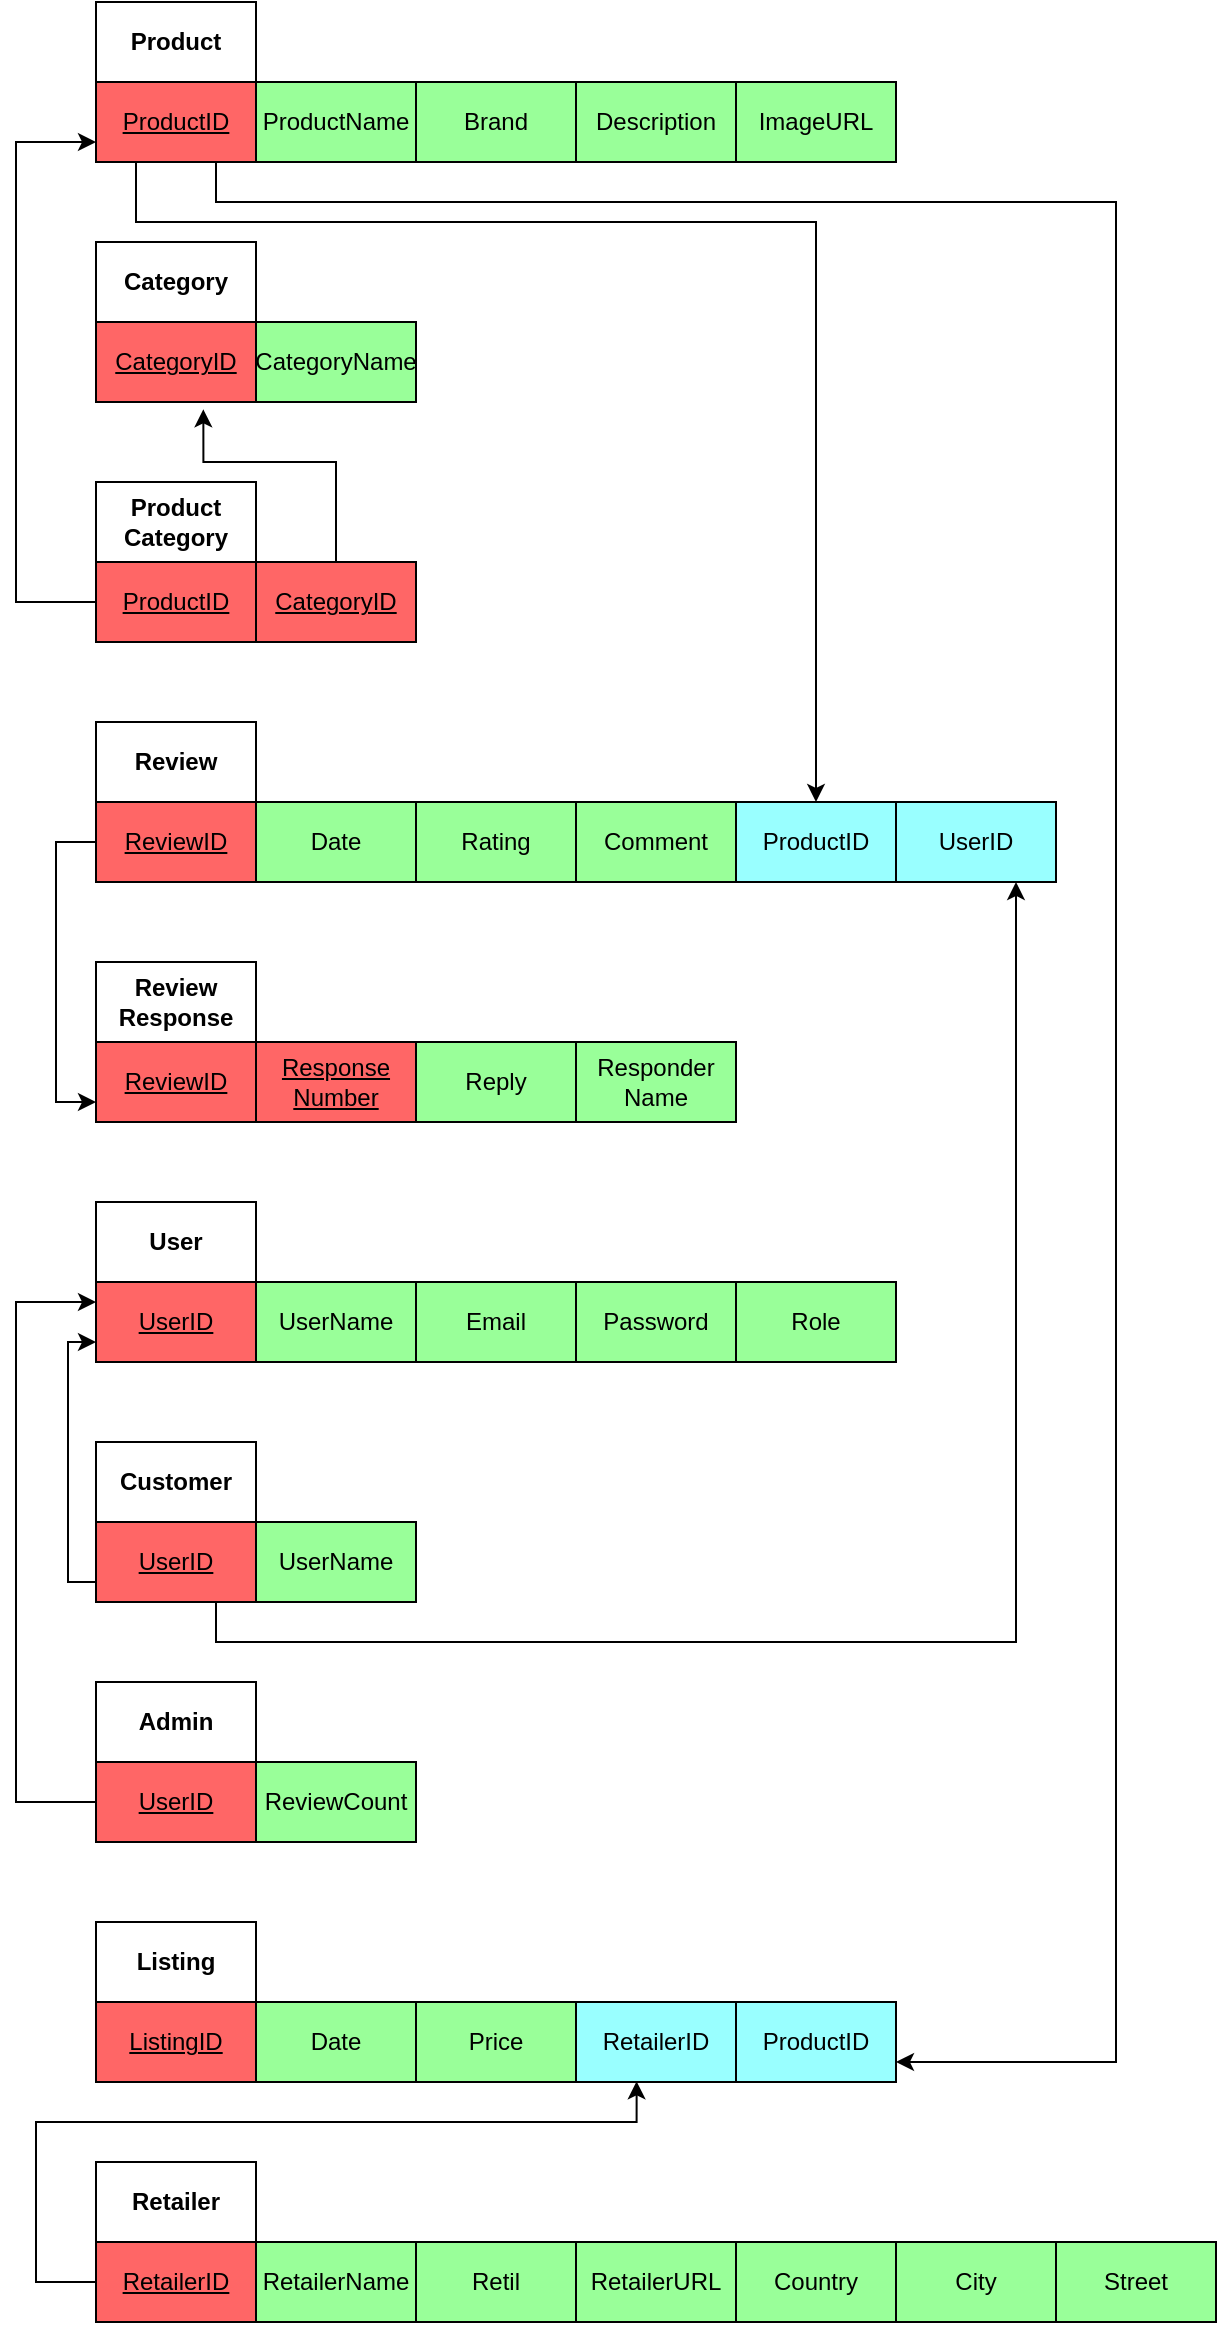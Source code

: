 <mxfile version="27.0.6">
  <diagram name="Page-1" id="e56a1550-8fbb-45ad-956c-1786394a9013">
    <mxGraphModel dx="1453" dy="722" grid="1" gridSize="10" guides="1" tooltips="1" connect="1" arrows="1" fold="1" page="1" pageScale="1" pageWidth="1100" pageHeight="850" background="none" math="0" shadow="0">
      <root>
        <mxCell id="0" />
        <mxCell id="1" parent="0" />
        <mxCell id="6jOaZCHhb_grgTxYYWfn-1" value="&lt;b&gt;Product&lt;/b&gt;" style="rounded=0;whiteSpace=wrap;html=1;" vertex="1" parent="1">
          <mxGeometry x="80" y="40" width="80" height="40" as="geometry" />
        </mxCell>
        <mxCell id="6jOaZCHhb_grgTxYYWfn-2" value="ProductName" style="rounded=0;whiteSpace=wrap;html=1;fillColor=light-dark(#99FF99,#000000);" vertex="1" parent="1">
          <mxGeometry x="160" y="80" width="80" height="40" as="geometry" />
        </mxCell>
        <mxCell id="6jOaZCHhb_grgTxYYWfn-3" style="edgeStyle=orthogonalEdgeStyle;rounded=0;orthogonalLoop=1;jettySize=auto;html=1;exitX=0.25;exitY=1;exitDx=0;exitDy=0;" edge="1" parent="1" source="6jOaZCHhb_grgTxYYWfn-5" target="6jOaZCHhb_grgTxYYWfn-47">
          <mxGeometry relative="1" as="geometry">
            <Array as="points">
              <mxPoint x="100" y="150" />
              <mxPoint x="440" y="150" />
            </Array>
          </mxGeometry>
        </mxCell>
        <mxCell id="6jOaZCHhb_grgTxYYWfn-4" style="edgeStyle=orthogonalEdgeStyle;rounded=0;orthogonalLoop=1;jettySize=auto;html=1;exitX=0.75;exitY=1;exitDx=0;exitDy=0;entryX=1;entryY=0.75;entryDx=0;entryDy=0;" edge="1" parent="1" source="6jOaZCHhb_grgTxYYWfn-5" target="6jOaZCHhb_grgTxYYWfn-50">
          <mxGeometry relative="1" as="geometry">
            <Array as="points">
              <mxPoint x="140" y="140" />
              <mxPoint x="590" y="140" />
              <mxPoint x="590" y="1070" />
            </Array>
          </mxGeometry>
        </mxCell>
        <mxCell id="6jOaZCHhb_grgTxYYWfn-5" value="&lt;u&gt;ProductID&lt;/u&gt;" style="rounded=0;whiteSpace=wrap;html=1;fillColor=light-dark(#FF6666,#000000);" vertex="1" parent="1">
          <mxGeometry x="80" y="80" width="80" height="40" as="geometry" />
        </mxCell>
        <mxCell id="6jOaZCHhb_grgTxYYWfn-6" value="Brand" style="rounded=0;whiteSpace=wrap;html=1;fillColor=light-dark(#99FF99,#000000);" vertex="1" parent="1">
          <mxGeometry x="240" y="80" width="80" height="40" as="geometry" />
        </mxCell>
        <mxCell id="6jOaZCHhb_grgTxYYWfn-7" value="Description" style="rounded=0;whiteSpace=wrap;html=1;fillColor=light-dark(#99FF99,#000000);" vertex="1" parent="1">
          <mxGeometry x="320" y="80" width="80" height="40" as="geometry" />
        </mxCell>
        <mxCell id="6jOaZCHhb_grgTxYYWfn-8" value="ImageURL" style="rounded=0;whiteSpace=wrap;html=1;fillColor=light-dark(#99FF99,#000000);" vertex="1" parent="1">
          <mxGeometry x="400" y="80" width="80" height="40" as="geometry" />
        </mxCell>
        <mxCell id="6jOaZCHhb_grgTxYYWfn-9" value="&lt;b&gt;Category&lt;/b&gt;" style="rounded=0;whiteSpace=wrap;html=1;" vertex="1" parent="1">
          <mxGeometry x="80" y="160" width="80" height="40" as="geometry" />
        </mxCell>
        <mxCell id="6jOaZCHhb_grgTxYYWfn-10" value="" style="rounded=0;whiteSpace=wrap;html=1;" vertex="1" parent="1">
          <mxGeometry x="80" y="200" width="160" height="40" as="geometry" />
        </mxCell>
        <mxCell id="6jOaZCHhb_grgTxYYWfn-11" value="&lt;u&gt;CategoryID&lt;/u&gt;" style="rounded=0;whiteSpace=wrap;html=1;fillColor=light-dark(#FF6666,#000000);" vertex="1" parent="1">
          <mxGeometry x="80" y="200" width="80" height="40" as="geometry" />
        </mxCell>
        <mxCell id="6jOaZCHhb_grgTxYYWfn-12" value="&lt;b&gt;Review&lt;/b&gt;" style="rounded=0;whiteSpace=wrap;html=1;" vertex="1" parent="1">
          <mxGeometry x="80" y="400" width="80" height="40" as="geometry" />
        </mxCell>
        <mxCell id="6jOaZCHhb_grgTxYYWfn-13" value="" style="rounded=0;whiteSpace=wrap;html=1;" vertex="1" parent="1">
          <mxGeometry x="80" y="440" width="320" height="40" as="geometry" />
        </mxCell>
        <mxCell id="6jOaZCHhb_grgTxYYWfn-14" value="Date" style="rounded=0;whiteSpace=wrap;html=1;fillColor=light-dark(#99FF99,#000000);" vertex="1" parent="1">
          <mxGeometry x="160" y="440" width="80" height="40" as="geometry" />
        </mxCell>
        <mxCell id="6jOaZCHhb_grgTxYYWfn-15" style="edgeStyle=orthogonalEdgeStyle;rounded=0;orthogonalLoop=1;jettySize=auto;html=1;entryX=0;entryY=0.75;entryDx=0;entryDy=0;" edge="1" parent="1" source="6jOaZCHhb_grgTxYYWfn-16" target="6jOaZCHhb_grgTxYYWfn-44">
          <mxGeometry relative="1" as="geometry">
            <Array as="points">
              <mxPoint x="60" y="460" />
              <mxPoint x="60" y="590" />
            </Array>
          </mxGeometry>
        </mxCell>
        <mxCell id="6jOaZCHhb_grgTxYYWfn-16" value="&lt;u&gt;ReviewID&lt;/u&gt;" style="rounded=0;whiteSpace=wrap;html=1;fillColor=light-dark(#FF6666,#000000);" vertex="1" parent="1">
          <mxGeometry x="80" y="440" width="80" height="40" as="geometry" />
        </mxCell>
        <mxCell id="6jOaZCHhb_grgTxYYWfn-17" value="Rating" style="rounded=0;whiteSpace=wrap;html=1;fillColor=light-dark(#99FF99,#000000);" vertex="1" parent="1">
          <mxGeometry x="240" y="440" width="80" height="40" as="geometry" />
        </mxCell>
        <mxCell id="6jOaZCHhb_grgTxYYWfn-18" value="Comment" style="rounded=0;whiteSpace=wrap;html=1;fillColor=light-dark(#99FF99,#000000);" vertex="1" parent="1">
          <mxGeometry x="320" y="440" width="80" height="40" as="geometry" />
        </mxCell>
        <mxCell id="6jOaZCHhb_grgTxYYWfn-19" value="&lt;b&gt;Listing&lt;/b&gt;" style="rounded=0;whiteSpace=wrap;html=1;" vertex="1" parent="1">
          <mxGeometry x="80" y="1000" width="80" height="40" as="geometry" />
        </mxCell>
        <mxCell id="6jOaZCHhb_grgTxYYWfn-20" value="" style="rounded=0;whiteSpace=wrap;html=1;" vertex="1" parent="1">
          <mxGeometry x="80" y="1040" width="240" height="40" as="geometry" />
        </mxCell>
        <mxCell id="6jOaZCHhb_grgTxYYWfn-21" value="Date" style="rounded=0;whiteSpace=wrap;html=1;fillColor=light-dark(#99FF99,#000000);" vertex="1" parent="1">
          <mxGeometry x="160" y="1040" width="80" height="40" as="geometry" />
        </mxCell>
        <mxCell id="6jOaZCHhb_grgTxYYWfn-22" value="&lt;u&gt;ListingID&lt;/u&gt;" style="rounded=0;whiteSpace=wrap;html=1;fillColor=light-dark(#FF6666,#000000);" vertex="1" parent="1">
          <mxGeometry x="80" y="1040" width="80" height="40" as="geometry" />
        </mxCell>
        <mxCell id="6jOaZCHhb_grgTxYYWfn-23" value="Price" style="rounded=0;whiteSpace=wrap;html=1;fillColor=light-dark(#99FF99,#000000);" vertex="1" parent="1">
          <mxGeometry x="240" y="1040" width="80" height="40" as="geometry" />
        </mxCell>
        <mxCell id="6jOaZCHhb_grgTxYYWfn-24" value="&lt;b&gt;Retailer&lt;/b&gt;" style="rounded=0;whiteSpace=wrap;html=1;" vertex="1" parent="1">
          <mxGeometry x="80" y="1120" width="80" height="40" as="geometry" />
        </mxCell>
        <mxCell id="6jOaZCHhb_grgTxYYWfn-25" value="" style="rounded=0;whiteSpace=wrap;html=1;" vertex="1" parent="1">
          <mxGeometry x="80" y="1160" width="240" height="40" as="geometry" />
        </mxCell>
        <mxCell id="6jOaZCHhb_grgTxYYWfn-26" value="RetailerName" style="rounded=0;whiteSpace=wrap;html=1;fillColor=light-dark(#99FF99,#000000);" vertex="1" parent="1">
          <mxGeometry x="160" y="1160" width="80" height="40" as="geometry" />
        </mxCell>
        <mxCell id="6jOaZCHhb_grgTxYYWfn-27" value="&lt;u&gt;RetailerID&lt;/u&gt;" style="rounded=0;whiteSpace=wrap;html=1;fillColor=light-dark(#FF6666,#000000);" vertex="1" parent="1">
          <mxGeometry x="80" y="1160" width="80" height="40" as="geometry" />
        </mxCell>
        <mxCell id="6jOaZCHhb_grgTxYYWfn-28" value="Retil" style="rounded=0;whiteSpace=wrap;html=1;fillColor=light-dark(#99FF99,#000000);" vertex="1" parent="1">
          <mxGeometry x="240" y="1160" width="80" height="40" as="geometry" />
        </mxCell>
        <mxCell id="6jOaZCHhb_grgTxYYWfn-29" value="CategoryName" style="rounded=0;whiteSpace=wrap;html=1;fillColor=light-dark(#99FF99,#000000);" vertex="1" parent="1">
          <mxGeometry x="160" y="200" width="80" height="40" as="geometry" />
        </mxCell>
        <mxCell id="6jOaZCHhb_grgTxYYWfn-30" value="RetailerURL" style="rounded=0;whiteSpace=wrap;html=1;fillColor=light-dark(#99FF99,#000000);" vertex="1" parent="1">
          <mxGeometry x="320" y="1160" width="80" height="40" as="geometry" />
        </mxCell>
        <mxCell id="6jOaZCHhb_grgTxYYWfn-31" value="&lt;b&gt;User&lt;/b&gt;" style="rounded=0;whiteSpace=wrap;html=1;" vertex="1" parent="1">
          <mxGeometry x="80" y="640" width="80" height="40" as="geometry" />
        </mxCell>
        <mxCell id="6jOaZCHhb_grgTxYYWfn-32" value="" style="rounded=0;whiteSpace=wrap;html=1;" vertex="1" parent="1">
          <mxGeometry x="80" y="680" width="320" height="40" as="geometry" />
        </mxCell>
        <mxCell id="6jOaZCHhb_grgTxYYWfn-33" value="UserName" style="rounded=0;whiteSpace=wrap;html=1;fillColor=light-dark(#99FF99,#000000);" vertex="1" parent="1">
          <mxGeometry x="160" y="680" width="80" height="40" as="geometry" />
        </mxCell>
        <mxCell id="6jOaZCHhb_grgTxYYWfn-34" value="&lt;u&gt;UserID&lt;/u&gt;" style="rounded=0;whiteSpace=wrap;html=1;fillColor=light-dark(#FF6666,#000000);" vertex="1" parent="1">
          <mxGeometry x="80" y="680" width="80" height="40" as="geometry" />
        </mxCell>
        <mxCell id="6jOaZCHhb_grgTxYYWfn-35" value="Email" style="rounded=0;whiteSpace=wrap;html=1;fillColor=light-dark(#99FF99,#000000);" vertex="1" parent="1">
          <mxGeometry x="240" y="680" width="80" height="40" as="geometry" />
        </mxCell>
        <mxCell id="6jOaZCHhb_grgTxYYWfn-36" value="Password" style="rounded=0;whiteSpace=wrap;html=1;fillColor=light-dark(#99FF99,#000000);" vertex="1" parent="1">
          <mxGeometry x="320" y="680" width="80" height="40" as="geometry" />
        </mxCell>
        <mxCell id="6jOaZCHhb_grgTxYYWfn-37" value="Role" style="rounded=0;whiteSpace=wrap;html=1;fillColor=light-dark(#99FF99,#000000);" vertex="1" parent="1">
          <mxGeometry x="400" y="680" width="80" height="40" as="geometry" />
        </mxCell>
        <mxCell id="6jOaZCHhb_grgTxYYWfn-38" value="Country" style="rounded=0;whiteSpace=wrap;html=1;fillColor=light-dark(#99FF99,#000000);" vertex="1" parent="1">
          <mxGeometry x="400" y="1160" width="80" height="40" as="geometry" />
        </mxCell>
        <mxCell id="6jOaZCHhb_grgTxYYWfn-39" value="City" style="rounded=0;whiteSpace=wrap;html=1;fillColor=light-dark(#99FF99,#000000);" vertex="1" parent="1">
          <mxGeometry x="480" y="1160" width="80" height="40" as="geometry" />
        </mxCell>
        <mxCell id="6jOaZCHhb_grgTxYYWfn-40" value="Street" style="rounded=0;whiteSpace=wrap;html=1;fillColor=light-dark(#99FF99,#000000);" vertex="1" parent="1">
          <mxGeometry x="560" y="1160" width="80" height="40" as="geometry" />
        </mxCell>
        <mxCell id="6jOaZCHhb_grgTxYYWfn-41" value="&lt;b&gt;Review Response&lt;/b&gt;" style="rounded=0;whiteSpace=wrap;html=1;" vertex="1" parent="1">
          <mxGeometry x="80" y="520" width="80" height="40" as="geometry" />
        </mxCell>
        <mxCell id="6jOaZCHhb_grgTxYYWfn-42" value="" style="rounded=0;whiteSpace=wrap;html=1;" vertex="1" parent="1">
          <mxGeometry x="80" y="560" width="320" height="40" as="geometry" />
        </mxCell>
        <mxCell id="6jOaZCHhb_grgTxYYWfn-43" value="Reply" style="rounded=0;whiteSpace=wrap;html=1;fillColor=light-dark(#99FF99,#000000);" vertex="1" parent="1">
          <mxGeometry x="240" y="560" width="80" height="40" as="geometry" />
        </mxCell>
        <mxCell id="6jOaZCHhb_grgTxYYWfn-44" value="&lt;u&gt;ReviewID&lt;/u&gt;" style="rounded=0;whiteSpace=wrap;html=1;fillColor=light-dark(#FF6666,#000000);" vertex="1" parent="1">
          <mxGeometry x="80" y="560" width="80" height="40" as="geometry" />
        </mxCell>
        <mxCell id="6jOaZCHhb_grgTxYYWfn-45" value="&lt;u&gt;Response Number&lt;/u&gt;" style="rounded=0;whiteSpace=wrap;html=1;fillColor=light-dark(#FF6666,#000000);" vertex="1" parent="1">
          <mxGeometry x="160" y="560" width="80" height="40" as="geometry" />
        </mxCell>
        <mxCell id="6jOaZCHhb_grgTxYYWfn-46" value="Responder Name" style="rounded=0;whiteSpace=wrap;html=1;fillColor=light-dark(#99FF99,#000000);" vertex="1" parent="1">
          <mxGeometry x="320" y="560" width="80" height="40" as="geometry" />
        </mxCell>
        <mxCell id="6jOaZCHhb_grgTxYYWfn-47" value="ProductID" style="rounded=0;whiteSpace=wrap;html=1;fillColor=light-dark(#99FFFF,#000000);" vertex="1" parent="1">
          <mxGeometry x="400" y="440" width="80" height="40" as="geometry" />
        </mxCell>
        <mxCell id="6jOaZCHhb_grgTxYYWfn-48" value="RetailerID" style="rounded=0;whiteSpace=wrap;html=1;fillColor=light-dark(#99FFFF,#000000);" vertex="1" parent="1">
          <mxGeometry x="320" y="1040" width="80" height="40" as="geometry" />
        </mxCell>
        <mxCell id="6jOaZCHhb_grgTxYYWfn-49" style="edgeStyle=orthogonalEdgeStyle;rounded=0;orthogonalLoop=1;jettySize=auto;html=1;entryX=0.379;entryY=0.992;entryDx=0;entryDy=0;entryPerimeter=0;" edge="1" parent="1" source="6jOaZCHhb_grgTxYYWfn-27" target="6jOaZCHhb_grgTxYYWfn-48">
          <mxGeometry relative="1" as="geometry">
            <Array as="points">
              <mxPoint x="50" y="1180" />
              <mxPoint x="50" y="1100" />
              <mxPoint x="350" y="1100" />
            </Array>
          </mxGeometry>
        </mxCell>
        <mxCell id="6jOaZCHhb_grgTxYYWfn-50" value="ProductID" style="rounded=0;whiteSpace=wrap;html=1;fillColor=light-dark(#99FFFF,#000000);" vertex="1" parent="1">
          <mxGeometry x="400" y="1040" width="80" height="40" as="geometry" />
        </mxCell>
        <mxCell id="6jOaZCHhb_grgTxYYWfn-51" value="&lt;b&gt;Product Category&lt;/b&gt;" style="rounded=0;whiteSpace=wrap;html=1;" vertex="1" parent="1">
          <mxGeometry x="80" y="280" width="80" height="40" as="geometry" />
        </mxCell>
        <mxCell id="6jOaZCHhb_grgTxYYWfn-52" value="" style="rounded=0;whiteSpace=wrap;html=1;" vertex="1" parent="1">
          <mxGeometry x="80" y="320" width="160" height="40" as="geometry" />
        </mxCell>
        <mxCell id="6jOaZCHhb_grgTxYYWfn-53" value="&lt;u&gt;CategoryID&lt;/u&gt;" style="rounded=0;whiteSpace=wrap;html=1;fillColor=light-dark(#FF6666,#000000);" vertex="1" parent="1">
          <mxGeometry x="160" y="320" width="80" height="40" as="geometry" />
        </mxCell>
        <mxCell id="6jOaZCHhb_grgTxYYWfn-54" value="&lt;u&gt;ProductID&lt;/u&gt;" style="rounded=0;whiteSpace=wrap;html=1;fillColor=light-dark(#FF6666,#000000);" vertex="1" parent="1">
          <mxGeometry x="80" y="320" width="80" height="40" as="geometry" />
        </mxCell>
        <mxCell id="6jOaZCHhb_grgTxYYWfn-55" style="edgeStyle=orthogonalEdgeStyle;rounded=0;orthogonalLoop=1;jettySize=auto;html=1;exitX=0.5;exitY=1;exitDx=0;exitDy=0;entryX=0;entryY=0.75;entryDx=0;entryDy=0;" edge="1" parent="1" source="6jOaZCHhb_grgTxYYWfn-54" target="6jOaZCHhb_grgTxYYWfn-5">
          <mxGeometry relative="1" as="geometry">
            <Array as="points">
              <mxPoint x="80" y="360" />
              <mxPoint x="80" y="340" />
              <mxPoint x="40" y="340" />
              <mxPoint x="40" y="110" />
            </Array>
            <mxPoint x="360" y="170" as="sourcePoint" />
            <mxPoint x="700" y="490" as="targetPoint" />
          </mxGeometry>
        </mxCell>
        <mxCell id="6jOaZCHhb_grgTxYYWfn-56" style="edgeStyle=orthogonalEdgeStyle;rounded=0;orthogonalLoop=1;jettySize=auto;html=1;exitX=0.5;exitY=0;exitDx=0;exitDy=0;entryX=0.671;entryY=1.092;entryDx=0;entryDy=0;entryPerimeter=0;" edge="1" parent="1" source="6jOaZCHhb_grgTxYYWfn-53" target="6jOaZCHhb_grgTxYYWfn-11">
          <mxGeometry relative="1" as="geometry">
            <Array as="points">
              <mxPoint x="200" y="270" />
              <mxPoint x="134" y="270" />
            </Array>
            <mxPoint x="420" y="430" as="sourcePoint" />
            <mxPoint x="380" y="180" as="targetPoint" />
          </mxGeometry>
        </mxCell>
        <mxCell id="6jOaZCHhb_grgTxYYWfn-57" value="&lt;b&gt;Customer&lt;/b&gt;" style="rounded=0;whiteSpace=wrap;html=1;" vertex="1" parent="1">
          <mxGeometry x="80" y="760" width="80" height="40" as="geometry" />
        </mxCell>
        <mxCell id="6jOaZCHhb_grgTxYYWfn-58" value="" style="rounded=0;whiteSpace=wrap;html=1;" vertex="1" parent="1">
          <mxGeometry x="80" y="800" width="160" height="40" as="geometry" />
        </mxCell>
        <mxCell id="6jOaZCHhb_grgTxYYWfn-59" value="UserName" style="rounded=0;whiteSpace=wrap;html=1;fillColor=light-dark(#99FF99,#000000);" vertex="1" parent="1">
          <mxGeometry x="160" y="800" width="80" height="40" as="geometry" />
        </mxCell>
        <mxCell id="6jOaZCHhb_grgTxYYWfn-60" value="&lt;u&gt;UserID&lt;/u&gt;" style="rounded=0;whiteSpace=wrap;html=1;fillColor=light-dark(#FF6666,#000000);" vertex="1" parent="1">
          <mxGeometry x="80" y="800" width="80" height="40" as="geometry" />
        </mxCell>
        <mxCell id="6jOaZCHhb_grgTxYYWfn-61" value="&lt;b&gt;Admin&lt;/b&gt;" style="rounded=0;whiteSpace=wrap;html=1;" vertex="1" parent="1">
          <mxGeometry x="80" y="880" width="80" height="40" as="geometry" />
        </mxCell>
        <mxCell id="6jOaZCHhb_grgTxYYWfn-62" value="" style="rounded=0;whiteSpace=wrap;html=1;" vertex="1" parent="1">
          <mxGeometry x="80" y="920" width="160" height="40" as="geometry" />
        </mxCell>
        <mxCell id="6jOaZCHhb_grgTxYYWfn-63" value="ReviewCount" style="rounded=0;whiteSpace=wrap;html=1;fillColor=light-dark(#99FF99,#000000);" vertex="1" parent="1">
          <mxGeometry x="160" y="920" width="80" height="40" as="geometry" />
        </mxCell>
        <mxCell id="6jOaZCHhb_grgTxYYWfn-64" value="&lt;u&gt;UserID&lt;/u&gt;" style="rounded=0;whiteSpace=wrap;html=1;fillColor=light-dark(#FF6666,#000000);" vertex="1" parent="1">
          <mxGeometry x="80" y="920" width="80" height="40" as="geometry" />
        </mxCell>
        <mxCell id="6jOaZCHhb_grgTxYYWfn-65" style="edgeStyle=orthogonalEdgeStyle;rounded=0;orthogonalLoop=1;jettySize=auto;html=1;exitX=0;exitY=0.75;exitDx=0;exitDy=0;entryX=0;entryY=0.75;entryDx=0;entryDy=0;" edge="1" parent="1" source="6jOaZCHhb_grgTxYYWfn-60" target="6jOaZCHhb_grgTxYYWfn-34">
          <mxGeometry relative="1" as="geometry">
            <Array as="points">
              <mxPoint x="66" y="830" />
              <mxPoint x="66" y="710" />
            </Array>
            <mxPoint x="66" y="826" as="sourcePoint" />
            <mxPoint y="750" as="targetPoint" />
          </mxGeometry>
        </mxCell>
        <mxCell id="6jOaZCHhb_grgTxYYWfn-66" style="edgeStyle=orthogonalEdgeStyle;rounded=0;orthogonalLoop=1;jettySize=auto;html=1;exitX=0;exitY=0.5;exitDx=0;exitDy=0;entryX=0;entryY=0.25;entryDx=0;entryDy=0;" edge="1" parent="1" source="6jOaZCHhb_grgTxYYWfn-64" target="6jOaZCHhb_grgTxYYWfn-34">
          <mxGeometry relative="1" as="geometry">
            <Array as="points">
              <mxPoint x="40" y="940" />
              <mxPoint x="40" y="690" />
            </Array>
            <mxPoint x="54" y="940" as="sourcePoint" />
            <mxPoint x="70" y="690" as="targetPoint" />
          </mxGeometry>
        </mxCell>
        <mxCell id="6jOaZCHhb_grgTxYYWfn-67" value="UserID" style="rounded=0;whiteSpace=wrap;html=1;fillColor=light-dark(#99FFFF,#000000);" vertex="1" parent="1">
          <mxGeometry x="480" y="440" width="80" height="40" as="geometry" />
        </mxCell>
        <mxCell id="6jOaZCHhb_grgTxYYWfn-69" style="edgeStyle=orthogonalEdgeStyle;rounded=0;orthogonalLoop=1;jettySize=auto;html=1;exitX=0.75;exitY=1;exitDx=0;exitDy=0;entryX=0.75;entryY=1;entryDx=0;entryDy=0;" edge="1" parent="1" source="6jOaZCHhb_grgTxYYWfn-60" target="6jOaZCHhb_grgTxYYWfn-67">
          <mxGeometry relative="1" as="geometry">
            <Array as="points">
              <mxPoint x="140" y="860" />
              <mxPoint x="540" y="860" />
            </Array>
            <mxPoint x="344" y="890" as="sourcePoint" />
            <mxPoint x="344" y="770" as="targetPoint" />
          </mxGeometry>
        </mxCell>
      </root>
    </mxGraphModel>
  </diagram>
</mxfile>
